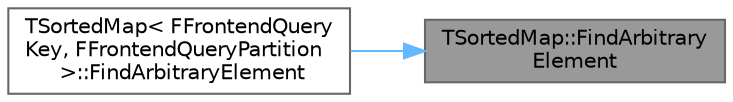 digraph "TSortedMap::FindArbitraryElement"
{
 // INTERACTIVE_SVG=YES
 // LATEX_PDF_SIZE
  bgcolor="transparent";
  edge [fontname=Helvetica,fontsize=10,labelfontname=Helvetica,labelfontsize=10];
  node [fontname=Helvetica,fontsize=10,shape=box,height=0.2,width=0.4];
  rankdir="RL";
  Node1 [id="Node000001",label="TSortedMap::FindArbitrary\lElement",height=0.2,width=0.4,color="gray40", fillcolor="grey60", style="filled", fontcolor="black",tooltip="Finds any pair in the map and returns a pointer to it."];
  Node1 -> Node2 [id="edge1_Node000001_Node000002",dir="back",color="steelblue1",style="solid",tooltip=" "];
  Node2 [id="Node000002",label="TSortedMap\< FFrontendQuery\lKey, FFrontendQueryPartition\l \>::FindArbitraryElement",height=0.2,width=0.4,color="grey40", fillcolor="white", style="filled",URL="$d6/d24/classTSortedMap.html#a766ff751c67d721ecf082a2aae1eb5f6",tooltip=" "];
}
